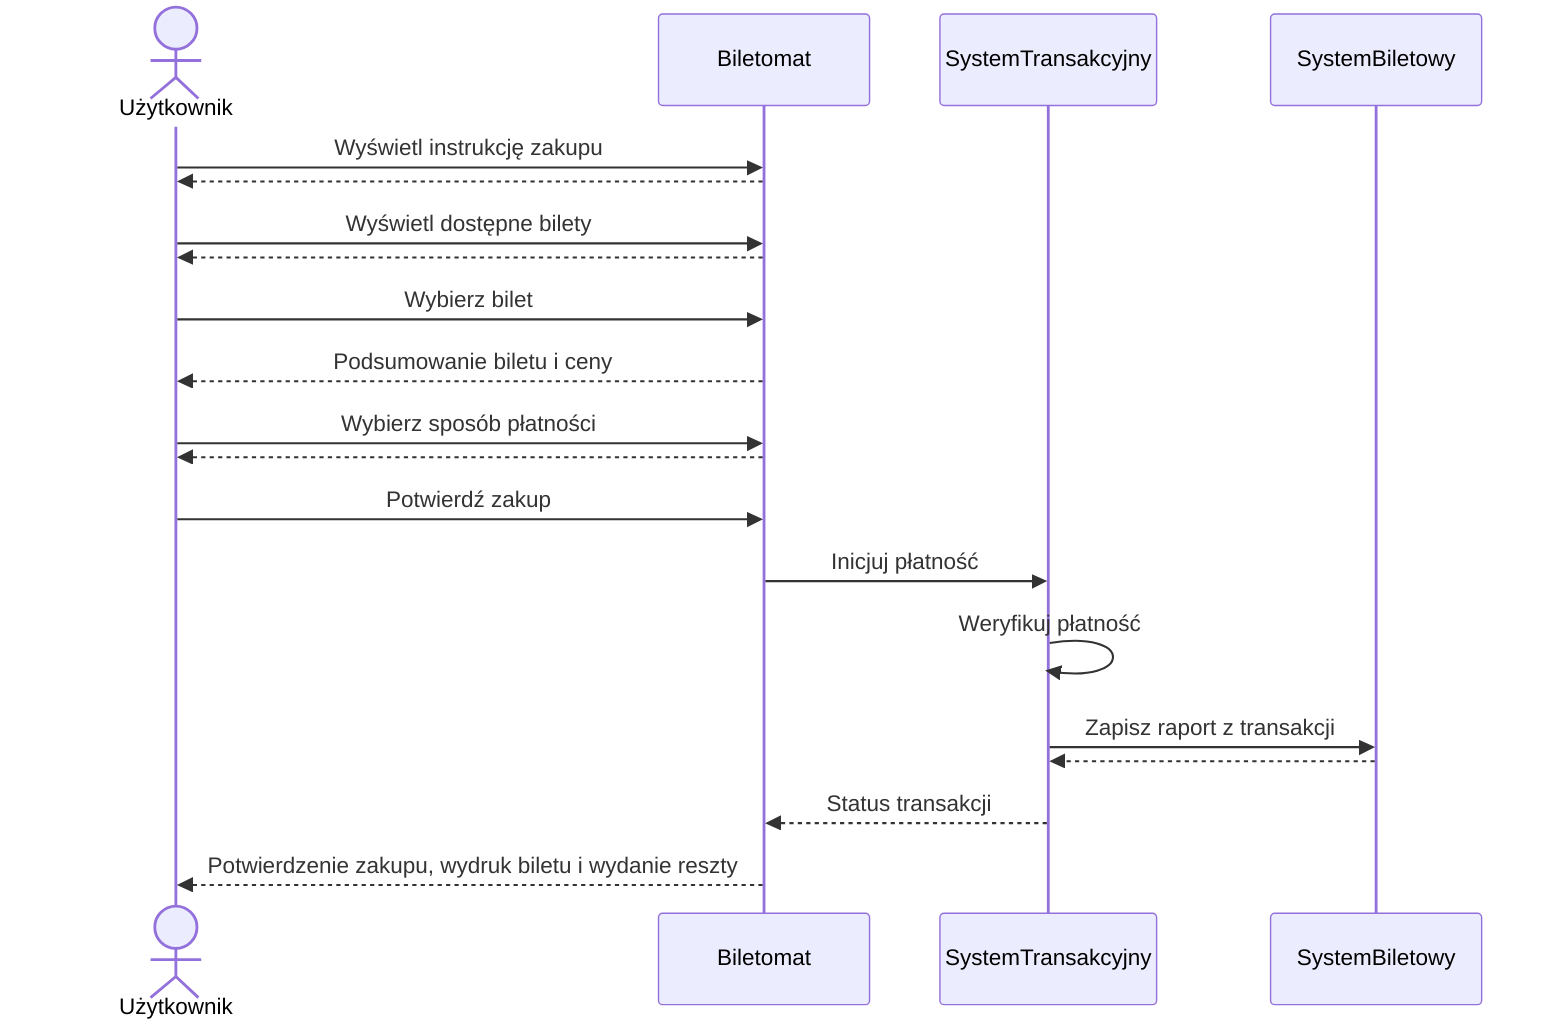 sequenceDiagram
    actor Użytkownik as Użytkownik
    Użytkownik->>Biletomat: Wyświetl instrukcję zakupu
    Biletomat-->>Użytkownik: 
    Użytkownik->>Biletomat: Wyświetl dostępne bilety
    Biletomat-->>Użytkownik: 
    Użytkownik->>Biletomat: Wybierz bilet
    Biletomat-->>Użytkownik: Podsumowanie biletu i ceny
    Użytkownik->>Biletomat: Wybierz sposób płatności
    Biletomat-->>Użytkownik: 
    Użytkownik->>Biletomat: Potwierdź zakup
    Biletomat->>SystemTransakcyjny: Inicjuj płatność
    SystemTransakcyjny->>SystemTransakcyjny: Weryfikuj płatność
    SystemTransakcyjny->>SystemBiletowy: Zapisz raport z transakcji
    SystemBiletowy-->>SystemTransakcyjny: 
    SystemTransakcyjny-->>Biletomat: Status transakcji
    Biletomat-->>Użytkownik: Potwierdzenie zakupu, wydruk biletu i wydanie reszty